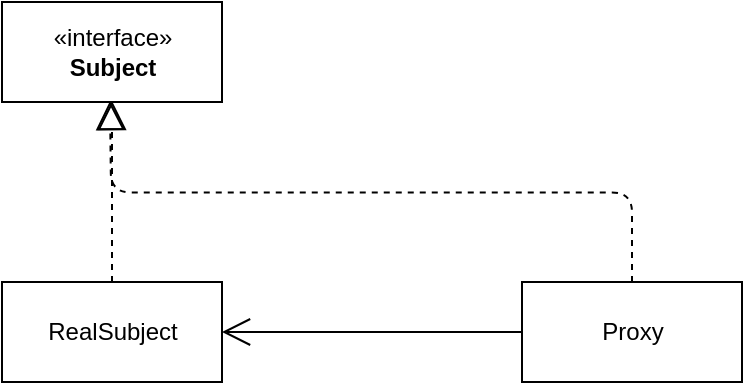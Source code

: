 <mxfile version="12.2.4" pages="1"><diagram id="WL9D-DLpUfUqH1LASNkA" name="第 1 页"><mxGraphModel dx="714" dy="428" grid="1" gridSize="10" guides="1" tooltips="1" connect="1" arrows="1" fold="1" page="1" pageScale="1" pageWidth="827" pageHeight="1169" math="0" shadow="0"><root><mxCell id="0"/><mxCell id="1" parent="0"/><mxCell id="2" value="«interface»&lt;br&gt;&lt;b&gt;Subject&lt;/b&gt;" style="html=1;" parent="1" vertex="1"><mxGeometry x="170" y="100" width="110" height="50" as="geometry"/></mxCell><mxCell id="3" value="Proxy" style="html=1;" parent="1" vertex="1"><mxGeometry x="430" y="240" width="110" height="50" as="geometry"/></mxCell><mxCell id="4" value="RealSubject" style="html=1;" parent="1" vertex="1"><mxGeometry x="170" y="240" width="110" height="50" as="geometry"/></mxCell><mxCell id="5" value="" style="endArrow=block;dashed=1;endFill=0;endSize=12;html=1;exitX=0.5;exitY=0;exitDx=0;exitDy=0;" parent="1" source="4" edge="1"><mxGeometry width="160" relative="1" as="geometry"><mxPoint x="65" y="149.5" as="sourcePoint"/><mxPoint x="225" y="149.5" as="targetPoint"/></mxGeometry></mxCell><mxCell id="8" value="" style="endArrow=block;dashed=1;endFill=0;endSize=12;html=1;exitX=0.5;exitY=0;exitDx=0;exitDy=0;edgeStyle=orthogonalEdgeStyle;" parent="1" source="3" edge="1"><mxGeometry width="160" relative="1" as="geometry"><mxPoint x="224" y="240" as="sourcePoint"/><mxPoint x="224" y="149.5" as="targetPoint"/></mxGeometry></mxCell><mxCell id="9" value="" style="endArrow=open;endFill=1;endSize=12;html=1;entryX=1;entryY=0.5;entryDx=0;entryDy=0;" parent="1" source="3" target="4" edge="1"><mxGeometry width="160" relative="1" as="geometry"><mxPoint x="170" y="310" as="sourcePoint"/><mxPoint x="330" y="310" as="targetPoint"/></mxGeometry></mxCell></root></mxGraphModel></diagram></mxfile>
